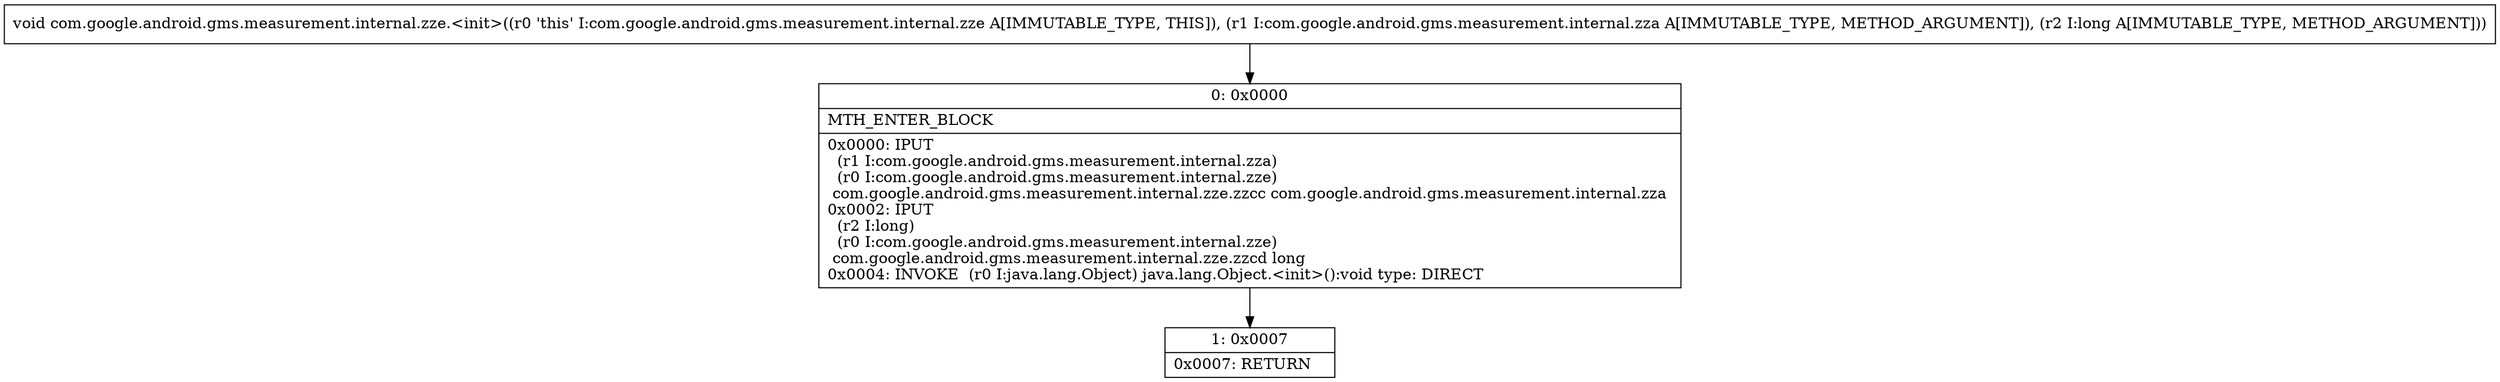 digraph "CFG forcom.google.android.gms.measurement.internal.zze.\<init\>(Lcom\/google\/android\/gms\/measurement\/internal\/zza;J)V" {
Node_0 [shape=record,label="{0\:\ 0x0000|MTH_ENTER_BLOCK\l|0x0000: IPUT  \l  (r1 I:com.google.android.gms.measurement.internal.zza)\l  (r0 I:com.google.android.gms.measurement.internal.zze)\l com.google.android.gms.measurement.internal.zze.zzcc com.google.android.gms.measurement.internal.zza \l0x0002: IPUT  \l  (r2 I:long)\l  (r0 I:com.google.android.gms.measurement.internal.zze)\l com.google.android.gms.measurement.internal.zze.zzcd long \l0x0004: INVOKE  (r0 I:java.lang.Object) java.lang.Object.\<init\>():void type: DIRECT \l}"];
Node_1 [shape=record,label="{1\:\ 0x0007|0x0007: RETURN   \l}"];
MethodNode[shape=record,label="{void com.google.android.gms.measurement.internal.zze.\<init\>((r0 'this' I:com.google.android.gms.measurement.internal.zze A[IMMUTABLE_TYPE, THIS]), (r1 I:com.google.android.gms.measurement.internal.zza A[IMMUTABLE_TYPE, METHOD_ARGUMENT]), (r2 I:long A[IMMUTABLE_TYPE, METHOD_ARGUMENT])) }"];
MethodNode -> Node_0;
Node_0 -> Node_1;
}

